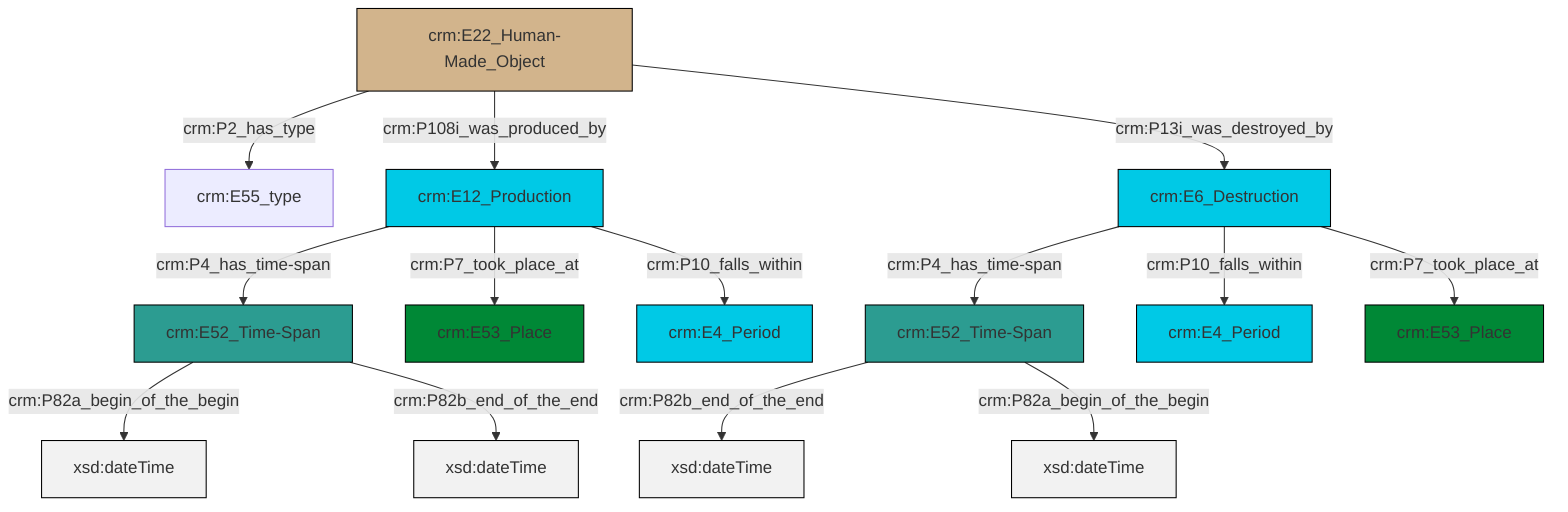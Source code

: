 graph TD
classDef Literal fill:#f2f2f2,stroke:#000000;
classDef CRM_Entity fill:#FFFFFF,stroke:#000000;
classDef Temporal_Entity fill:#00C9E6, stroke:#000000;
classDef Type fill:#E18312, stroke:#000000;
classDef Time-Span fill:#2C9C91, stroke:#000000;
classDef Appellation fill:#FFEB7F, stroke:#000000;
classDef Place fill:#008836, stroke:#000000;
classDef Persistent_Item fill:#B266B2, stroke:#000000;
classDef Conceptual_Object fill:#FFD700, stroke:#000000;
classDef Physical_Thing fill:#D2B48C, stroke:#000000;
classDef Actor fill:#f58aad, stroke:#000000;
classDef PC_Classes fill:#4ce600, stroke:#000000;
classDef Multi fill:#cccccc,stroke:#000000;

2["crm:E52_Time-Span"]:::Time-Span -->|crm:P82b_end_of_the_end| 3[xsd:dateTime]:::Literal
2["crm:E52_Time-Span"]:::Time-Span -->|crm:P82a_begin_of_the_begin| 5[xsd:dateTime]:::Literal
6["crm:E52_Time-Span"]:::Time-Span -->|crm:P82a_begin_of_the_begin| 7[xsd:dateTime]:::Literal
6["crm:E52_Time-Span"]:::Time-Span -->|crm:P82b_end_of_the_end| 8[xsd:dateTime]:::Literal
13["crm:E6_Destruction"]:::Temporal_Entity -->|crm:P4_has_time-span| 2["crm:E52_Time-Span"]:::Time-Span
13["crm:E6_Destruction"]:::Temporal_Entity -->|crm:P10_falls_within| 14["crm:E4_Period"]:::Temporal_Entity
15["crm:E12_Production"]:::Temporal_Entity -->|crm:P4_has_time-span| 6["crm:E52_Time-Span"]:::Time-Span
15["crm:E12_Production"]:::Temporal_Entity -->|crm:P7_took_place_at| 16["crm:E53_Place"]:::Place
0["crm:E22_Human-Made_Object"]:::Physical_Thing -->|crm:P2_has_type| 9["crm:E55_type"]:::Default
0["crm:E22_Human-Made_Object"]:::Physical_Thing -->|crm:P108i_was_produced_by| 15["crm:E12_Production"]:::Temporal_Entity
13["crm:E6_Destruction"]:::Temporal_Entity -->|crm:P7_took_place_at| 18["crm:E53_Place"]:::Place
15["crm:E12_Production"]:::Temporal_Entity -->|crm:P10_falls_within| 11["crm:E4_Period"]:::Temporal_Entity
0["crm:E22_Human-Made_Object"]:::Physical_Thing -->|crm:P13i_was_destroyed_by| 13["crm:E6_Destruction"]:::Temporal_Entity